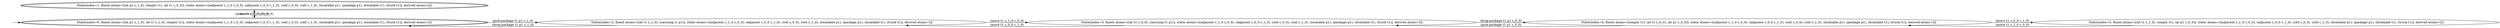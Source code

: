 digraph {
rankdir="LR"
s0[peripheries=2,label="State(index=0, fluent atoms=[(at p1 c_1_0), (at t1 c_1_0), (empty t1)], static atoms=[(adjacent c_1_0 c_0_0), (adjacent c_0_0 c_1_0), (cell c_0_0), (cell c_1_0), (locatable p1), (package p1), (locatable t1), (truck t1)], derived atoms=[])"]
s1[peripheries=2,label="State(index=1, fluent atoms=[(at p1 c_1_0), (empty t1), (at t1 c_0_0)], static atoms=[(adjacent c_1_0 c_0_0), (adjacent c_0_0 c_1_0), (cell c_0_0), (cell c_1_0), (locatable p1), (package p1), (locatable t1), (truck t1)], derived atoms=[])"]
s2[label="State(index=2, fluent atoms=[(at t1 c_1_0), (carrying t1 p1)], static atoms=[(adjacent c_1_0 c_0_0), (adjacent c_0_0 c_1_0), (cell c_0_0), (cell c_1_0), (locatable p1), (package p1), (locatable t1), (truck t1)], derived atoms=[])"]
s3[label="State(index=3, fluent atoms=[(at t1 c_0_0), (carrying t1 p1)], static atoms=[(adjacent c_1_0 c_0_0), (adjacent c_0_0 c_1_0), (cell c_0_0), (cell c_1_0), (locatable p1), (package p1), (locatable t1), (truck t1)], derived atoms=[])"]
s4[label="State(index=4, fluent atoms=[(empty t1), (at t1 c_0_0), (at p1 c_0_0)], static atoms=[(adjacent c_1_0 c_0_0), (adjacent c_0_0 c_1_0), (cell c_0_0), (cell c_1_0), (locatable p1), (package p1), (locatable t1), (truck t1)], derived atoms=[])"]
s5[label="State(index=5, fluent atoms=[(at t1 c_1_0), (empty t1), (at p1 c_0_0)], static atoms=[(adjacent c_1_0 c_0_0), (adjacent c_0_0 c_1_0), (cell c_0_0), (cell c_1_0), (locatable p1), (package p1), (locatable t1), (truck t1)], derived atoms=[])"]
Dangling [ label = "", style = invis ]
{ rank = same; Dangling }
Dangling -> s0
{ rank = same; s5}
{ rank = same; s4}
{ rank = same; s3}
{ rank = same; s2}
{ rank = same; s0,s1}
s0->s1 [label="(move t1 c_1_0 c_0_0)"]
s0->s2 [label="(pick-package t1 p1 c_1_0)"]
s2->s3 [label="(move t1 c_1_0 c_0_0)"]
s2->s0 [label="(drop-package t1 p1 c_1_0)"]
s3->s2 [label="(move t1 c_0_0 c_1_0)"]
s3->s4 [label="(drop-package t1 p1 c_0_0)"]
s4->s5 [label="(move t1 c_0_0 c_1_0)"]
s4->s3 [label="(pick-package t1 p1 c_0_0)"]
s5->s4 [label="(move t1 c_1_0 c_0_0)"]
s1->s0 [label="(move t1 c_0_0 c_1_0)"]
}
